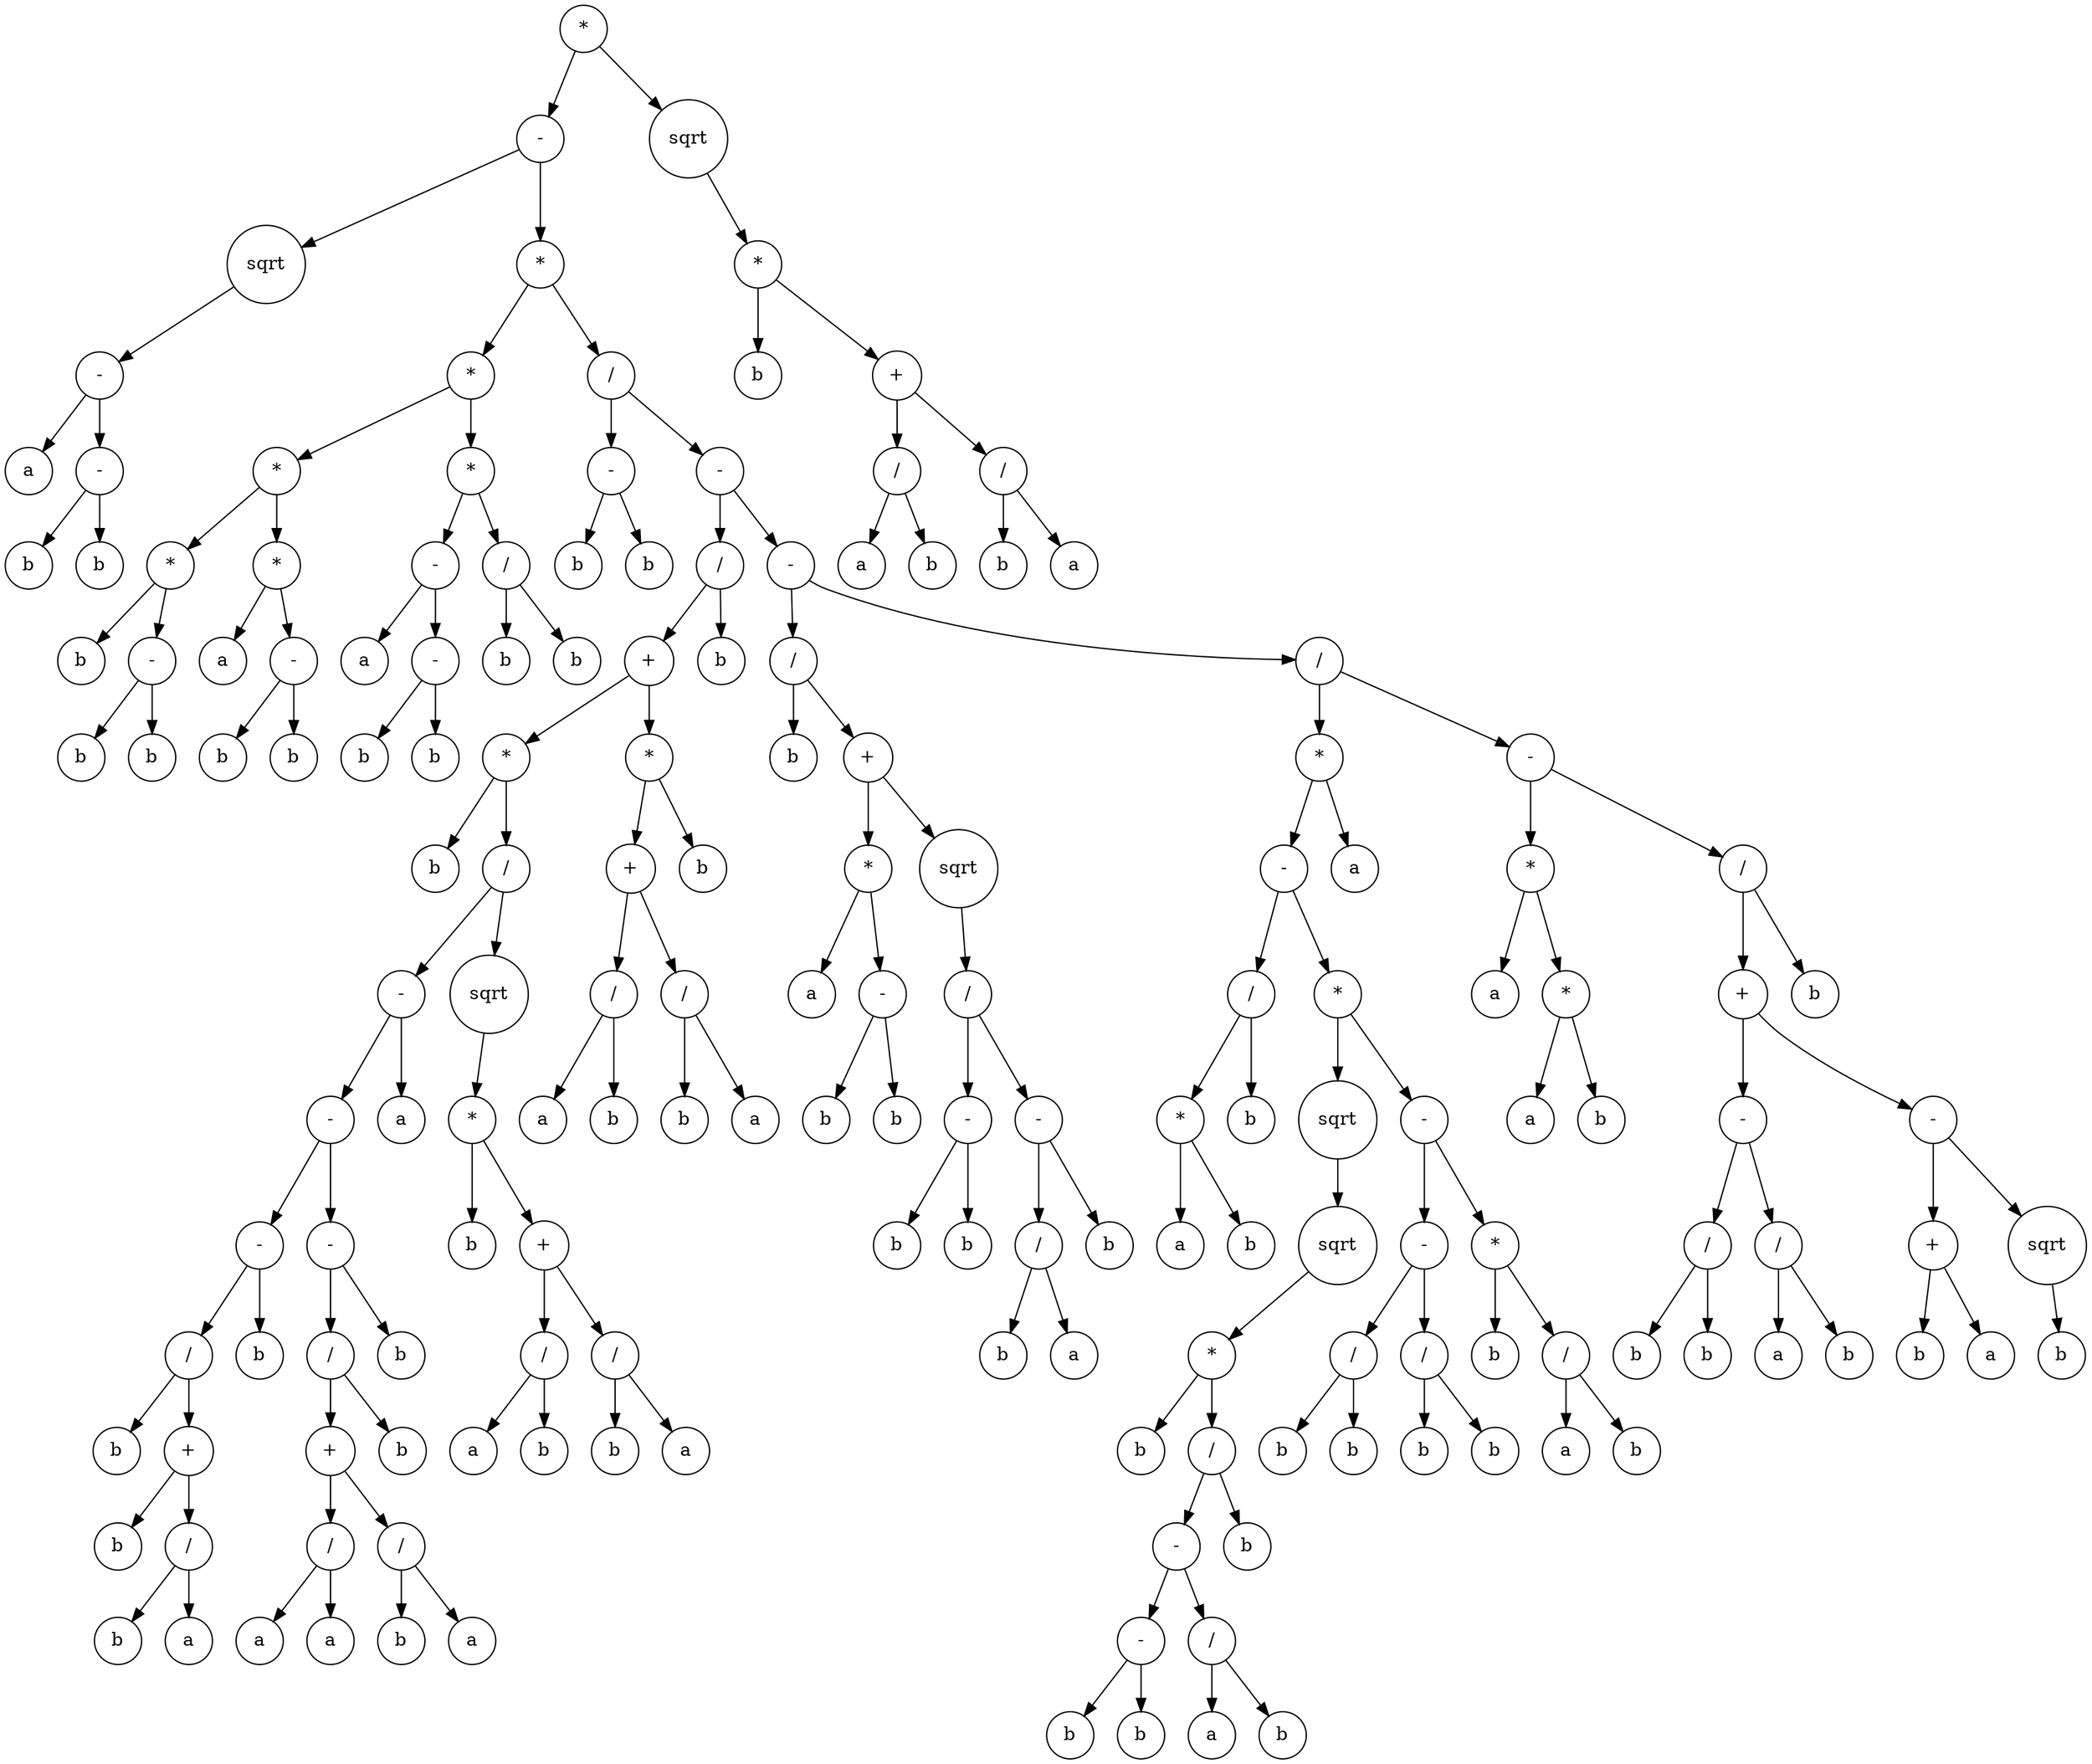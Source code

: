 digraph g {
graph [ordering=out];
node [shape=circle];
n[label = "*"];
n0[label = "-"];
n00[label = "sqrt"];
n000[label = "-"];
n0000[label = "a"];
n000 -> n0000;
n0001[label = "-"];
n00010[label = "b"];
n0001 -> n00010;
n00011[label = "b"];
n0001 -> n00011;
n000 -> n0001;
n00 -> n000;
n0 -> n00;
n01[label = "*"];
n010[label = "*"];
n0100[label = "*"];
n01000[label = "*"];
n010000[label = "b"];
n01000 -> n010000;
n010001[label = "-"];
n0100010[label = "b"];
n010001 -> n0100010;
n0100011[label = "b"];
n010001 -> n0100011;
n01000 -> n010001;
n0100 -> n01000;
n01001[label = "*"];
n010010[label = "a"];
n01001 -> n010010;
n010011[label = "-"];
n0100110[label = "b"];
n010011 -> n0100110;
n0100111[label = "b"];
n010011 -> n0100111;
n01001 -> n010011;
n0100 -> n01001;
n010 -> n0100;
n0101[label = "*"];
n01010[label = "-"];
n010100[label = "a"];
n01010 -> n010100;
n010101[label = "-"];
n0101010[label = "b"];
n010101 -> n0101010;
n0101011[label = "b"];
n010101 -> n0101011;
n01010 -> n010101;
n0101 -> n01010;
n01011[label = "/"];
n010110[label = "b"];
n01011 -> n010110;
n010111[label = "b"];
n01011 -> n010111;
n0101 -> n01011;
n010 -> n0101;
n01 -> n010;
n011[label = "/"];
n0110[label = "-"];
n01100[label = "b"];
n0110 -> n01100;
n01101[label = "b"];
n0110 -> n01101;
n011 -> n0110;
n0111[label = "-"];
n01110[label = "/"];
n011100[label = "+"];
n0111000[label = "*"];
n01110000[label = "b"];
n0111000 -> n01110000;
n01110001[label = "/"];
n011100010[label = "-"];
n0111000100[label = "-"];
n01110001000[label = "-"];
n011100010000[label = "/"];
n0111000100000[label = "b"];
n011100010000 -> n0111000100000;
n0111000100001[label = "+"];
n01110001000010[label = "b"];
n0111000100001 -> n01110001000010;
n01110001000011[label = "/"];
n011100010000110[label = "b"];
n01110001000011 -> n011100010000110;
n011100010000111[label = "a"];
n01110001000011 -> n011100010000111;
n0111000100001 -> n01110001000011;
n011100010000 -> n0111000100001;
n01110001000 -> n011100010000;
n011100010001[label = "b"];
n01110001000 -> n011100010001;
n0111000100 -> n01110001000;
n01110001001[label = "-"];
n011100010010[label = "/"];
n0111000100100[label = "+"];
n01110001001000[label = "/"];
n011100010010000[label = "a"];
n01110001001000 -> n011100010010000;
n011100010010001[label = "a"];
n01110001001000 -> n011100010010001;
n0111000100100 -> n01110001001000;
n01110001001001[label = "/"];
n011100010010010[label = "b"];
n01110001001001 -> n011100010010010;
n011100010010011[label = "a"];
n01110001001001 -> n011100010010011;
n0111000100100 -> n01110001001001;
n011100010010 -> n0111000100100;
n0111000100101[label = "b"];
n011100010010 -> n0111000100101;
n01110001001 -> n011100010010;
n011100010011[label = "b"];
n01110001001 -> n011100010011;
n0111000100 -> n01110001001;
n011100010 -> n0111000100;
n0111000101[label = "a"];
n011100010 -> n0111000101;
n01110001 -> n011100010;
n011100011[label = "sqrt"];
n0111000110[label = "*"];
n01110001100[label = "b"];
n0111000110 -> n01110001100;
n01110001101[label = "+"];
n011100011010[label = "/"];
n0111000110100[label = "a"];
n011100011010 -> n0111000110100;
n0111000110101[label = "b"];
n011100011010 -> n0111000110101;
n01110001101 -> n011100011010;
n011100011011[label = "/"];
n0111000110110[label = "b"];
n011100011011 -> n0111000110110;
n0111000110111[label = "a"];
n011100011011 -> n0111000110111;
n01110001101 -> n011100011011;
n0111000110 -> n01110001101;
n011100011 -> n0111000110;
n01110001 -> n011100011;
n0111000 -> n01110001;
n011100 -> n0111000;
n0111001[label = "*"];
n01110010[label = "+"];
n011100100[label = "/"];
n0111001000[label = "a"];
n011100100 -> n0111001000;
n0111001001[label = "b"];
n011100100 -> n0111001001;
n01110010 -> n011100100;
n011100101[label = "/"];
n0111001010[label = "b"];
n011100101 -> n0111001010;
n0111001011[label = "a"];
n011100101 -> n0111001011;
n01110010 -> n011100101;
n0111001 -> n01110010;
n01110011[label = "b"];
n0111001 -> n01110011;
n011100 -> n0111001;
n01110 -> n011100;
n011101[label = "b"];
n01110 -> n011101;
n0111 -> n01110;
n01111[label = "-"];
n011110[label = "/"];
n0111100[label = "b"];
n011110 -> n0111100;
n0111101[label = "+"];
n01111010[label = "*"];
n011110100[label = "a"];
n01111010 -> n011110100;
n011110101[label = "-"];
n0111101010[label = "b"];
n011110101 -> n0111101010;
n0111101011[label = "b"];
n011110101 -> n0111101011;
n01111010 -> n011110101;
n0111101 -> n01111010;
n01111011[label = "sqrt"];
n011110110[label = "/"];
n0111101100[label = "-"];
n01111011000[label = "b"];
n0111101100 -> n01111011000;
n01111011001[label = "b"];
n0111101100 -> n01111011001;
n011110110 -> n0111101100;
n0111101101[label = "-"];
n01111011010[label = "/"];
n011110110100[label = "b"];
n01111011010 -> n011110110100;
n011110110101[label = "a"];
n01111011010 -> n011110110101;
n0111101101 -> n01111011010;
n01111011011[label = "b"];
n0111101101 -> n01111011011;
n011110110 -> n0111101101;
n01111011 -> n011110110;
n0111101 -> n01111011;
n011110 -> n0111101;
n01111 -> n011110;
n011111[label = "/"];
n0111110[label = "*"];
n01111100[label = "-"];
n011111000[label = "/"];
n0111110000[label = "*"];
n01111100000[label = "a"];
n0111110000 -> n01111100000;
n01111100001[label = "b"];
n0111110000 -> n01111100001;
n011111000 -> n0111110000;
n0111110001[label = "b"];
n011111000 -> n0111110001;
n01111100 -> n011111000;
n011111001[label = "*"];
n0111110010[label = "sqrt"];
n01111100100[label = "sqrt"];
n011111001000[label = "*"];
n0111110010000[label = "b"];
n011111001000 -> n0111110010000;
n0111110010001[label = "/"];
n01111100100010[label = "-"];
n011111001000100[label = "-"];
n0111110010001000[label = "b"];
n011111001000100 -> n0111110010001000;
n0111110010001001[label = "b"];
n011111001000100 -> n0111110010001001;
n01111100100010 -> n011111001000100;
n011111001000101[label = "/"];
n0111110010001010[label = "a"];
n011111001000101 -> n0111110010001010;
n0111110010001011[label = "b"];
n011111001000101 -> n0111110010001011;
n01111100100010 -> n011111001000101;
n0111110010001 -> n01111100100010;
n01111100100011[label = "b"];
n0111110010001 -> n01111100100011;
n011111001000 -> n0111110010001;
n01111100100 -> n011111001000;
n0111110010 -> n01111100100;
n011111001 -> n0111110010;
n0111110011[label = "-"];
n01111100110[label = "-"];
n011111001100[label = "/"];
n0111110011000[label = "b"];
n011111001100 -> n0111110011000;
n0111110011001[label = "b"];
n011111001100 -> n0111110011001;
n01111100110 -> n011111001100;
n011111001101[label = "/"];
n0111110011010[label = "b"];
n011111001101 -> n0111110011010;
n0111110011011[label = "b"];
n011111001101 -> n0111110011011;
n01111100110 -> n011111001101;
n0111110011 -> n01111100110;
n01111100111[label = "*"];
n011111001110[label = "b"];
n01111100111 -> n011111001110;
n011111001111[label = "/"];
n0111110011110[label = "a"];
n011111001111 -> n0111110011110;
n0111110011111[label = "b"];
n011111001111 -> n0111110011111;
n01111100111 -> n011111001111;
n0111110011 -> n01111100111;
n011111001 -> n0111110011;
n01111100 -> n011111001;
n0111110 -> n01111100;
n01111101[label = "a"];
n0111110 -> n01111101;
n011111 -> n0111110;
n0111111[label = "-"];
n01111110[label = "*"];
n011111100[label = "a"];
n01111110 -> n011111100;
n011111101[label = "*"];
n0111111010[label = "a"];
n011111101 -> n0111111010;
n0111111011[label = "b"];
n011111101 -> n0111111011;
n01111110 -> n011111101;
n0111111 -> n01111110;
n01111111[label = "/"];
n011111110[label = "+"];
n0111111100[label = "-"];
n01111111000[label = "/"];
n011111110000[label = "b"];
n01111111000 -> n011111110000;
n011111110001[label = "b"];
n01111111000 -> n011111110001;
n0111111100 -> n01111111000;
n01111111001[label = "/"];
n011111110010[label = "a"];
n01111111001 -> n011111110010;
n011111110011[label = "b"];
n01111111001 -> n011111110011;
n0111111100 -> n01111111001;
n011111110 -> n0111111100;
n0111111101[label = "-"];
n01111111010[label = "+"];
n011111110100[label = "b"];
n01111111010 -> n011111110100;
n011111110101[label = "a"];
n01111111010 -> n011111110101;
n0111111101 -> n01111111010;
n01111111011[label = "sqrt"];
n011111110110[label = "b"];
n01111111011 -> n011111110110;
n0111111101 -> n01111111011;
n011111110 -> n0111111101;
n01111111 -> n011111110;
n011111111[label = "b"];
n01111111 -> n011111111;
n0111111 -> n01111111;
n011111 -> n0111111;
n01111 -> n011111;
n0111 -> n01111;
n011 -> n0111;
n01 -> n011;
n0 -> n01;
n -> n0;
n1[label = "sqrt"];
n10[label = "*"];
n100[label = "b"];
n10 -> n100;
n101[label = "+"];
n1010[label = "/"];
n10100[label = "a"];
n1010 -> n10100;
n10101[label = "b"];
n1010 -> n10101;
n101 -> n1010;
n1011[label = "/"];
n10110[label = "b"];
n1011 -> n10110;
n10111[label = "a"];
n1011 -> n10111;
n101 -> n1011;
n10 -> n101;
n1 -> n10;
n -> n1;
}

